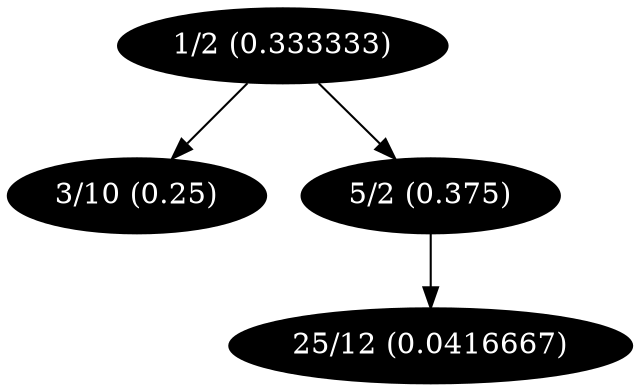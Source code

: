 digraph G {
	"1/2 (0.333333)" [style=filled, fillcolor=black, fontcolor=white];
	"1/2 (0.333333)" -> "3/10 (0.25)";
	"3/10 (0.25)" [style=filled, fillcolor=black, fontcolor=white];
	"1/2 (0.333333)" -> "5/2 (0.375)";
	"5/2 (0.375)" [style=filled, fillcolor=black, fontcolor=white];
	"5/2 (0.375)" -> "25/12 (0.0416667)";
	"25/12 (0.0416667)" [style=filled, fillcolor=black, fontcolor=white];
}
